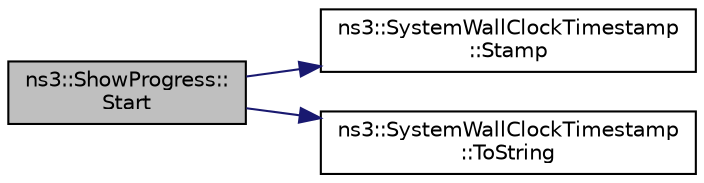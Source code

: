 digraph "ns3::ShowProgress::Start"
{
 // LATEX_PDF_SIZE
  edge [fontname="Helvetica",fontsize="10",labelfontname="Helvetica",labelfontsize="10"];
  node [fontname="Helvetica",fontsize="10",shape=record];
  rankdir="LR";
  Node1 [label="ns3::ShowProgress::\lStart",height=0.2,width=0.4,color="black", fillcolor="grey75", style="filled", fontcolor="black",tooltip="Start the elapsed wallclock timestamp and print the start time."];
  Node1 -> Node2 [color="midnightblue",fontsize="10",style="solid",fontname="Helvetica"];
  Node2 [label="ns3::SystemWallClockTimestamp\l::Stamp",height=0.2,width=0.4,color="black", fillcolor="white", style="filled",URL="$classns3_1_1_system_wall_clock_timestamp.html#add15f7df2d606682b8d21c7fa80737da",tooltip="Record the current wall-clock time and delta since the last stamp()."];
  Node1 -> Node3 [color="midnightblue",fontsize="10",style="solid",fontname="Helvetica"];
  Node3 [label="ns3::SystemWallClockTimestamp\l::ToString",height=0.2,width=0.4,color="black", fillcolor="white", style="filled",URL="$classns3_1_1_system_wall_clock_timestamp.html#a2d9ac3766b1b790cbdae98faa1cf4362",tooltip="Get the last time stamp as a string."];
}
